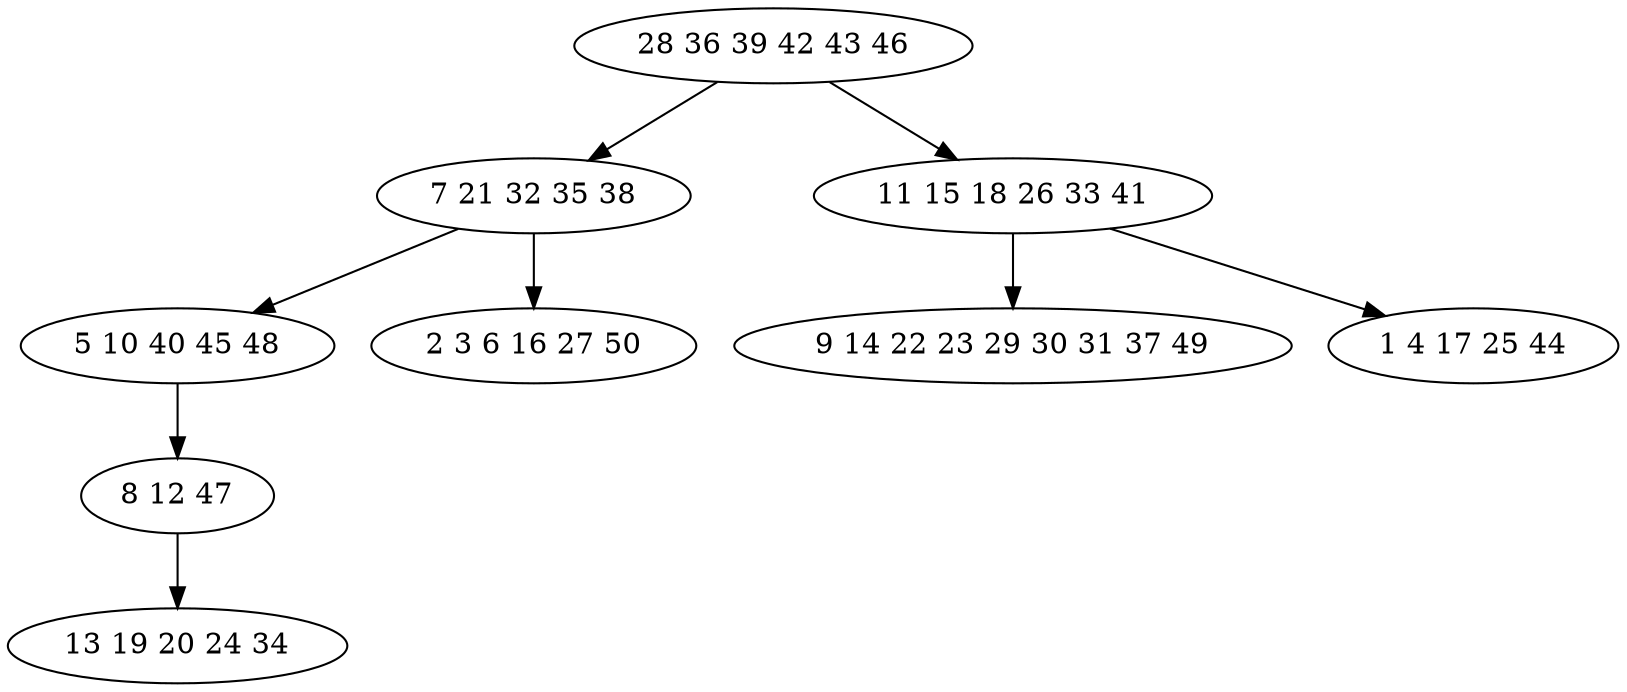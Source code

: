 digraph true_tree {
	"0" -> "1"
	"0" -> "2"
	"2" -> "3"
	"2" -> "4"
	"1" -> "5"
	"1" -> "6"
	"5" -> "7"
	"7" -> "8"
	"0" [label="28 36 39 42 43 46"];
	"1" [label="7 21 32 35 38"];
	"2" [label="11 15 18 26 33 41"];
	"3" [label="9 14 22 23 29 30 31 37 49"];
	"4" [label="1 4 17 25 44"];
	"5" [label="5 10 40 45 48"];
	"6" [label="2 3 6 16 27 50"];
	"7" [label="8 12 47"];
	"8" [label="13 19 20 24 34"];
}
